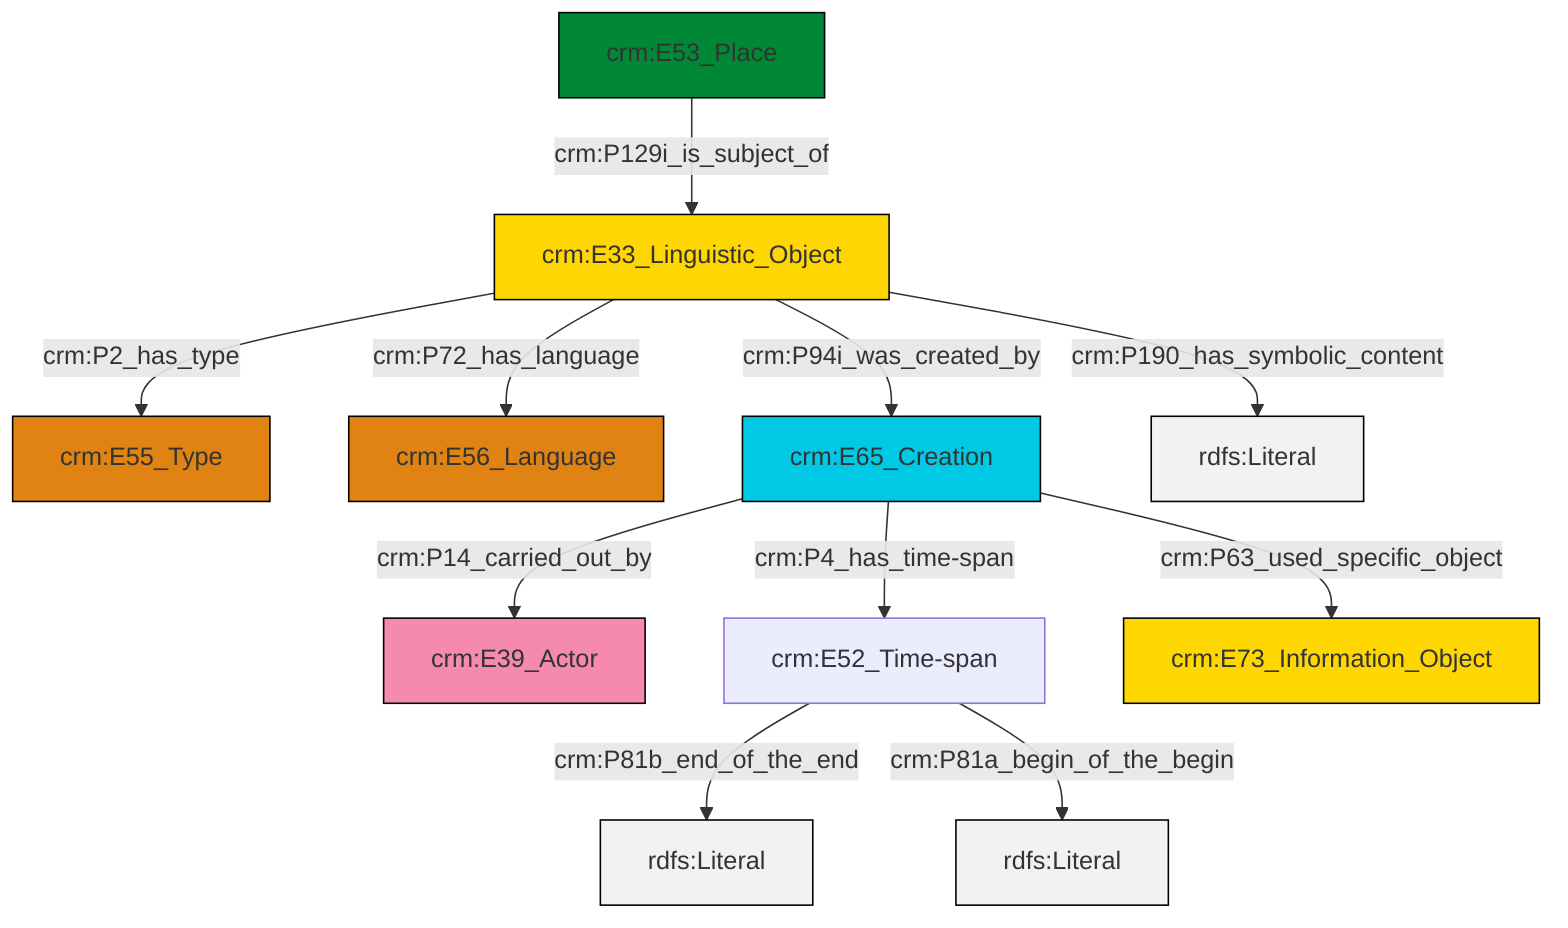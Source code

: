 graph TD
classDef Literal fill:#f2f2f2,stroke:#000000;
classDef CRM_Entity fill:#FFFFFF,stroke:#000000;
classDef Temporal_Entity fill:#00C9E6, stroke:#000000;
classDef Type fill:#E18312, stroke:#000000;
classDef Time-Span fill:#2C9C91, stroke:#000000;
classDef Appellation fill:#FFEB7F, stroke:#000000;
classDef Place fill:#008836, stroke:#000000;
classDef Persistent_Item fill:#B266B2, stroke:#000000;
classDef Conceptual_Object fill:#FFD700, stroke:#000000;
classDef Physical_Thing fill:#D2B48C, stroke:#000000;
classDef Actor fill:#f58aad, stroke:#000000;
classDef PC_Classes fill:#4ce600, stroke:#000000;
classDef Multi fill:#cccccc,stroke:#000000;

6["crm:E52_Time-span"]:::Default -->|crm:P81b_end_of_the_end| 7[rdfs:Literal]:::Literal
8["crm:E33_Linguistic_Object"]:::Conceptual_Object -->|crm:P2_has_type| 0["crm:E55_Type"]:::Type
10["crm:E65_Creation"]:::Temporal_Entity -->|crm:P4_has_time-span| 6["crm:E52_Time-span"]:::Default
8["crm:E33_Linguistic_Object"]:::Conceptual_Object -->|crm:P94i_was_created_by| 10["crm:E65_Creation"]:::Temporal_Entity
11["crm:E53_Place"]:::Place -->|crm:P129i_is_subject_of| 8["crm:E33_Linguistic_Object"]:::Conceptual_Object
10["crm:E65_Creation"]:::Temporal_Entity -->|crm:P14_carried_out_by| 2["crm:E39_Actor"]:::Actor
10["crm:E65_Creation"]:::Temporal_Entity -->|crm:P63_used_specific_object| 12["crm:E73_Information_Object"]:::Conceptual_Object
8["crm:E33_Linguistic_Object"]:::Conceptual_Object -->|crm:P72_has_language| 4["crm:E56_Language"]:::Type
8["crm:E33_Linguistic_Object"]:::Conceptual_Object -->|crm:P190_has_symbolic_content| 14[rdfs:Literal]:::Literal
6["crm:E52_Time-span"]:::Default -->|crm:P81a_begin_of_the_begin| 18[rdfs:Literal]:::Literal
